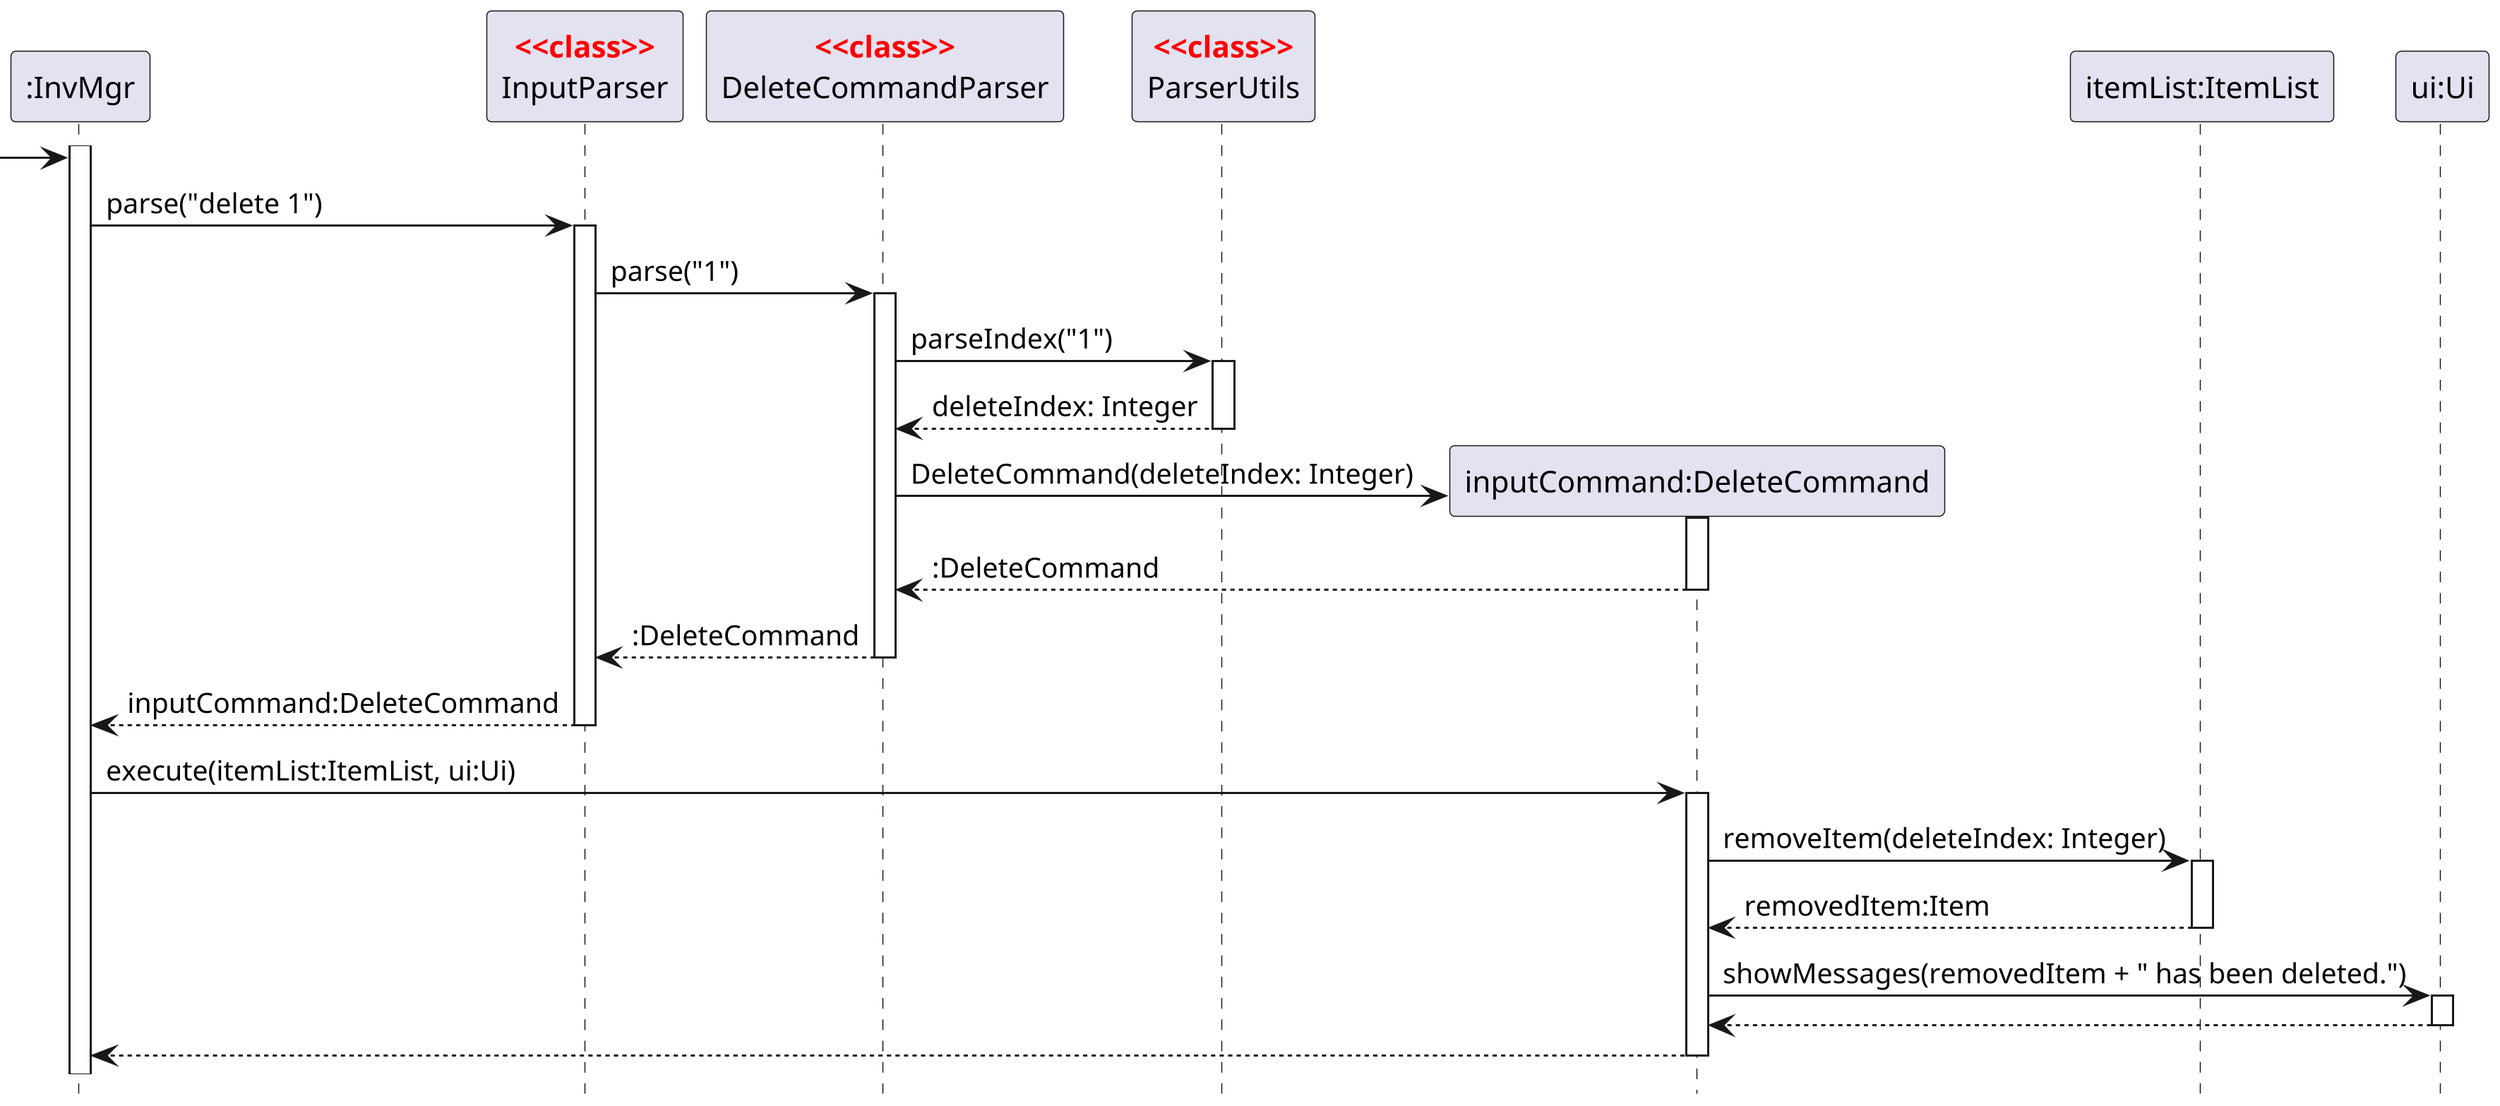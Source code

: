 @startuml
'https://plantuml.com/sequence-diagram
hide footbox

skinparam guillemet false
skinparam sequenceStereotypeFontColor red
skinparam sequenceStereotypeFontStyle bold
skinparam dpi 290

Participant ":InvMgr" as invmgr
Participant "InputParser" as input <<class>>
Participant "DeleteCommandParser" as parser <<class>>
Participant "ParserUtils" as utils <<class>>
Participant "inputCommand:DeleteCommand" as cmd
Participant "itemList:ItemList" as itemlist
Participant "ui:Ui" as ui

activate invmgr

-> invmgr
invmgr -> input:parse("delete 1")
activate input

input -> parser:parse("1")
activate parser

parser -> utils:parseIndex("1")
activate utils

return deleteIndex: Integer

create cmd
parser -> cmd:DeleteCommand(deleteIndex: Integer)
activate cmd
return :DeleteCommand

return :DeleteCommand

return inputCommand:DeleteCommand

invmgr -> cmd:execute(itemList:ItemList, ui:Ui)
activate cmd

cmd -> itemlist:removeItem(deleteIndex: Integer)
activate itemlist
return removedItem:Item

cmd -> ui:showMessages(removedItem + " has been deleted.")
activate ui
return

return
@enduml